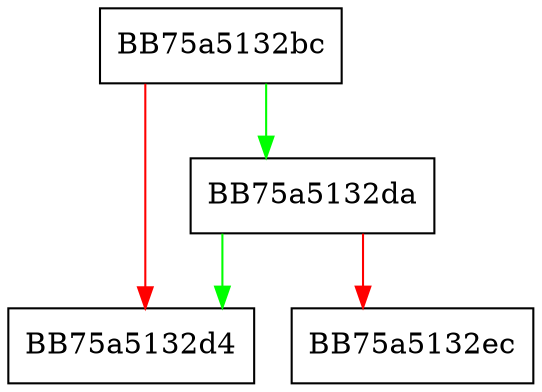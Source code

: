 digraph GetSimpleDisplayName {
  node [shape="box"];
  graph [splines=ortho];
  BB75a5132bc -> BB75a5132da [color="green"];
  BB75a5132bc -> BB75a5132d4 [color="red"];
  BB75a5132da -> BB75a5132d4 [color="green"];
  BB75a5132da -> BB75a5132ec [color="red"];
}